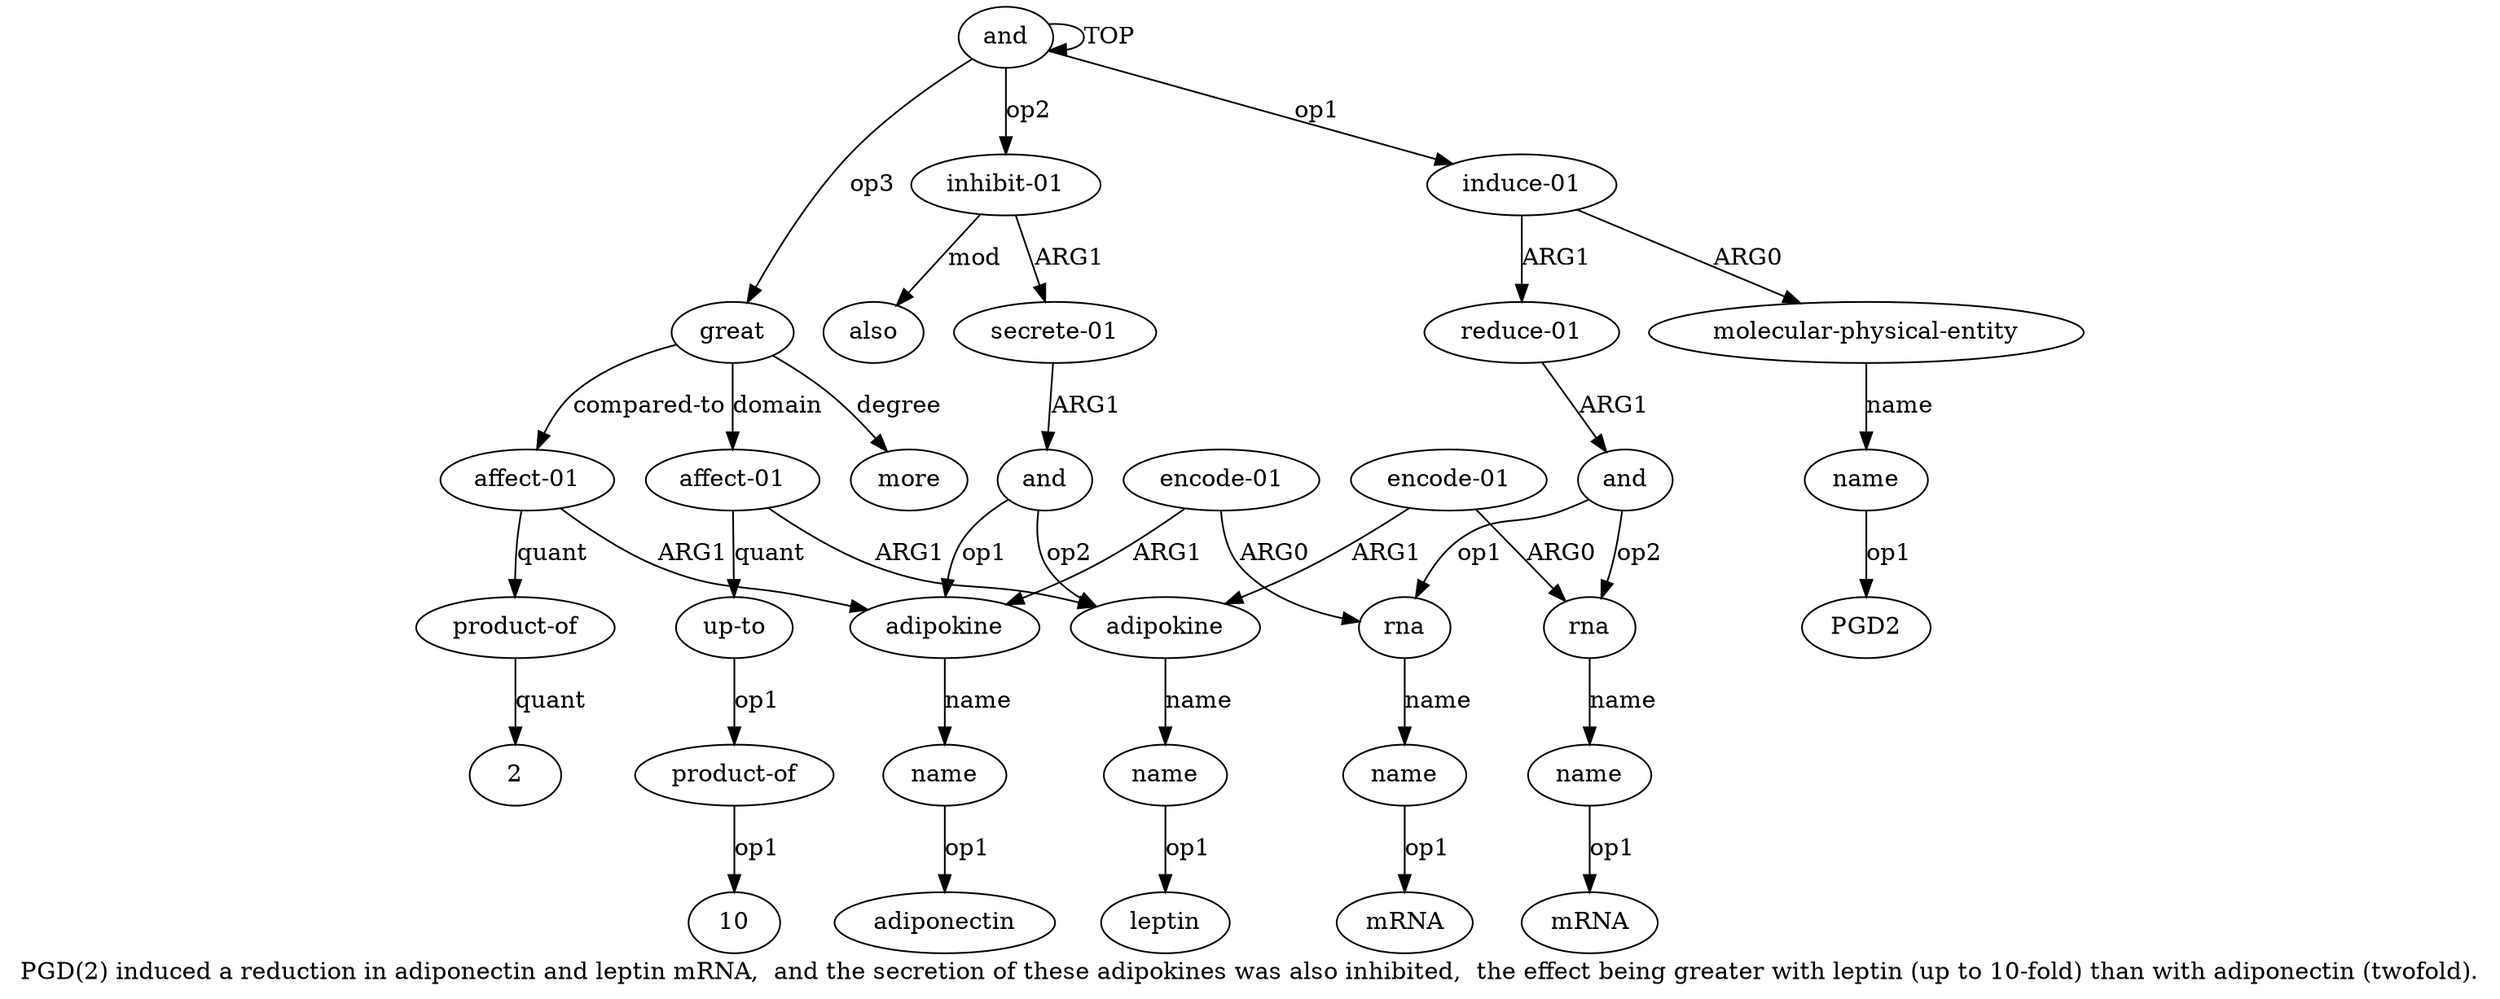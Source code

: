 digraph  {
	graph [label="PGD(2) induced a reduction in adiponectin and leptin mRNA,  and the secretion of these adipokines was also inhibited,  the effect \
being greater with leptin (up to 10-fold) than with adiponectin (twofold)."];
	node [label="\N"];
	a20	 [color=black,
		gold_ind=20,
		gold_label=great,
		label=great,
		test_ind=20,
		test_label=great];
	a21	 [color=black,
		gold_ind=21,
		gold_label=more,
		label=more,
		test_ind=21,
		test_label=more];
	a20 -> a21 [key=0,
	color=black,
	gold_label=degree,
	label=degree,
	test_label=degree];
a22 [color=black,
	gold_ind=22,
	gold_label="affect-01",
	label="affect-01",
	test_ind=22,
	test_label="affect-01"];
a20 -> a22 [key=0,
color=black,
gold_label=domain,
label=domain,
test_label=domain];
a25 [color=black,
gold_ind=25,
gold_label="affect-01",
label="affect-01",
test_ind=25,
test_label="affect-01"];
a20 -> a25 [key=0,
color=black,
gold_label="compared-to",
label="compared-to",
test_label="compared-to"];
a23 [color=black,
gold_ind=23,
gold_label="up-to",
label="up-to",
test_ind=23,
test_label="up-to"];
a22 -> a23 [key=0,
color=black,
gold_label=quant,
label=quant,
test_label=quant];
a14 [color=black,
gold_ind=14,
gold_label=adipokine,
label=adipokine,
test_ind=14,
test_label=adipokine];
a22 -> a14 [key=0,
color=black,
gold_label=ARG1,
label=ARG1,
test_label=ARG1];
a24 [color=black,
gold_ind=24,
gold_label="product-of",
label="product-of",
test_ind=24,
test_label="product-of"];
a23 -> a24 [key=0,
color=black,
gold_label=op1,
label=op1,
test_label=op1];
"a24 10" [color=black,
gold_ind=-1,
gold_label=10,
label=10,
test_ind=-1,
test_label=10];
a24 -> "a24 10" [key=0,
color=black,
gold_label=op1,
label=op1,
test_label=op1];
a26 [color=black,
gold_ind=26,
gold_label="product-of",
label="product-of",
test_ind=26,
test_label="product-of"];
a25 -> a26 [key=0,
color=black,
gold_label=quant,
label=quant,
test_label=quant];
a9 [color=black,
gold_ind=9,
gold_label=adipokine,
label=adipokine,
test_ind=9,
test_label=adipokine];
a25 -> a9 [key=0,
color=black,
gold_label=ARG1,
label=ARG1,
test_label=ARG1];
"a26 2" [color=black,
gold_ind=-1,
gold_label=2,
label=2,
test_ind=-1,
test_label=2];
a26 -> "a26 2" [key=0,
color=black,
gold_label=quant,
label=quant,
test_label=quant];
"a12 mRNA" [color=black,
gold_ind=-1,
gold_label=mRNA,
label=mRNA,
test_ind=-1,
test_label=mRNA];
"a3 PGD2" [color=black,
gold_ind=-1,
gold_label=PGD2,
label=PGD2,
test_ind=-1,
test_label=PGD2];
"a7 mRNA" [color=black,
gold_ind=-1,
gold_label=mRNA,
label=mRNA,
test_ind=-1,
test_label=mRNA];
"a10 adiponectin" [color=black,
gold_ind=-1,
gold_label=adiponectin,
label=adiponectin,
test_ind=-1,
test_label=adiponectin];
a15 [color=black,
gold_ind=15,
gold_label=name,
label=name,
test_ind=15,
test_label=name];
"a15 leptin" [color=black,
gold_ind=-1,
gold_label=leptin,
label=leptin,
test_ind=-1,
test_label=leptin];
a15 -> "a15 leptin" [key=0,
color=black,
gold_label=op1,
label=op1,
test_label=op1];
a14 -> a15 [key=0,
color=black,
gold_label=name,
label=name,
test_label=name];
a17 [color=black,
gold_ind=17,
gold_label="secrete-01",
label="secrete-01",
test_ind=17,
test_label="secrete-01"];
a18 [color=black,
gold_ind=18,
gold_label=and,
label=and,
test_ind=18,
test_label=and];
a17 -> a18 [key=0,
color=black,
gold_label=ARG1,
label=ARG1,
test_label=ARG1];
a16 [color=black,
gold_ind=16,
gold_label="inhibit-01",
label="inhibit-01",
test_ind=16,
test_label="inhibit-01"];
a16 -> a17 [key=0,
color=black,
gold_label=ARG1,
label=ARG1,
test_label=ARG1];
a19 [color=black,
gold_ind=19,
gold_label=also,
label=also,
test_ind=19,
test_label=also];
a16 -> a19 [key=0,
color=black,
gold_label=mod,
label=mod,
test_label=mod];
a11 [color=black,
gold_ind=11,
gold_label=rna,
label=rna,
test_ind=11,
test_label=rna];
a12 [color=black,
gold_ind=12,
gold_label=name,
label=name,
test_ind=12,
test_label=name];
a11 -> a12 [key=0,
color=black,
gold_label=name,
label=name,
test_label=name];
a10 [color=black,
gold_ind=10,
gold_label=name,
label=name,
test_ind=10,
test_label=name];
a10 -> "a10 adiponectin" [key=0,
color=black,
gold_label=op1,
label=op1,
test_label=op1];
a13 [color=black,
gold_ind=13,
gold_label="encode-01",
label="encode-01",
test_ind=13,
test_label="encode-01"];
a13 -> a14 [key=0,
color=black,
gold_label=ARG1,
label=ARG1,
test_label=ARG1];
a13 -> a11 [key=0,
color=black,
gold_label=ARG0,
label=ARG0,
test_label=ARG0];
a12 -> "a12 mRNA" [key=0,
color=black,
gold_label=op1,
label=op1,
test_label=op1];
a18 -> a14 [key=0,
color=black,
gold_label=op2,
label=op2,
test_label=op2];
a18 -> a9 [key=0,
color=black,
gold_label=op1,
label=op1,
test_label=op1];
a1 [color=black,
gold_ind=1,
gold_label="induce-01",
label="induce-01",
test_ind=1,
test_label="induce-01"];
a2 [color=black,
gold_ind=2,
gold_label="molecular-physical-entity",
label="molecular-physical-entity",
test_ind=2,
test_label="molecular-physical-entity"];
a1 -> a2 [key=0,
color=black,
gold_label=ARG0,
label=ARG0,
test_label=ARG0];
a4 [color=black,
gold_ind=4,
gold_label="reduce-01",
label="reduce-01",
test_ind=4,
test_label="reduce-01"];
a1 -> a4 [key=0,
color=black,
gold_label=ARG1,
label=ARG1,
test_label=ARG1];
a0 [color=black,
gold_ind=0,
gold_label=and,
label=and,
test_ind=0,
test_label=and];
a0 -> a20 [key=0,
color=black,
gold_label=op3,
label=op3,
test_label=op3];
a0 -> a16 [key=0,
color=black,
gold_label=op2,
label=op2,
test_label=op2];
a0 -> a1 [key=0,
color=black,
gold_label=op1,
label=op1,
test_label=op1];
a0 -> a0 [key=0,
color=black,
gold_label=TOP,
label=TOP,
test_label=TOP];
a3 [color=black,
gold_ind=3,
gold_label=name,
label=name,
test_ind=3,
test_label=name];
a3 -> "a3 PGD2" [key=0,
color=black,
gold_label=op1,
label=op1,
test_label=op1];
a2 -> a3 [key=0,
color=black,
gold_label=name,
label=name,
test_label=name];
a5 [color=black,
gold_ind=5,
gold_label=and,
label=and,
test_ind=5,
test_label=and];
a5 -> a11 [key=0,
color=black,
gold_label=op2,
label=op2,
test_label=op2];
a6 [color=black,
gold_ind=6,
gold_label=rna,
label=rna,
test_ind=6,
test_label=rna];
a5 -> a6 [key=0,
color=black,
gold_label=op1,
label=op1,
test_label=op1];
a4 -> a5 [key=0,
color=black,
gold_label=ARG1,
label=ARG1,
test_label=ARG1];
a7 [color=black,
gold_ind=7,
gold_label=name,
label=name,
test_ind=7,
test_label=name];
a7 -> "a7 mRNA" [key=0,
color=black,
gold_label=op1,
label=op1,
test_label=op1];
a6 -> a7 [key=0,
color=black,
gold_label=name,
label=name,
test_label=name];
a9 -> a10 [key=0,
color=black,
gold_label=name,
label=name,
test_label=name];
a8 [color=black,
gold_ind=8,
gold_label="encode-01",
label="encode-01",
test_ind=8,
test_label="encode-01"];
a8 -> a6 [key=0,
color=black,
gold_label=ARG0,
label=ARG0,
test_label=ARG0];
a8 -> a9 [key=0,
color=black,
gold_label=ARG1,
label=ARG1,
test_label=ARG1];
}
